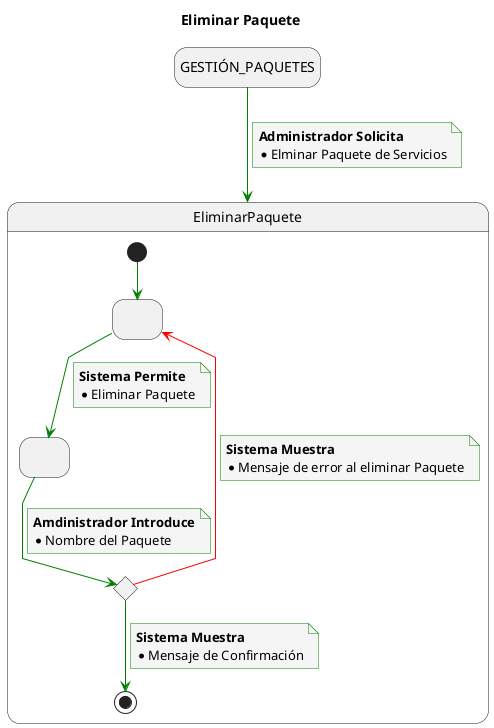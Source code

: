 @startuml
title Eliminar Paquete

skinparam {
    NoteBackgroundColor #whiteSmoke
    ArrowColor #green
    NoteBorderColor #green
    linetype polyline
}

hide empty description

state startState as "GESTIÓN_PAQUETES"

startState --> EliminarPaquete
note on link
    <b>Administrador Solicita</b>
    * Elminar Paquete de Servicios
end note

state EliminarPaquete{
state 2 as " "
state 3 as " "
state 4 <<choice>>

[*] -down-> 2

2 -down-> 3
note on link
<b>Sistema Permite</b>
* Eliminar Paquete
end note

3 -down-> 4
note on link
<b>Amdinistrador Introduce</b>
* Nombre del Paquete
end note

4 -down-> [*]
note on link
<b>Sistema Muestra</b>
* Mensaje de Confirmación
end note

4 -[#red]-> 2
note on link
<b>Sistema Muestra</b>
* Mensaje de error al eliminar Paquete
end note

}
@enduml